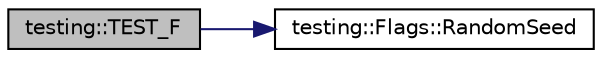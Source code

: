 digraph "testing::TEST_F"
{
 // LATEX_PDF_SIZE
  bgcolor="transparent";
  edge [fontname="Helvetica",fontsize="10",labelfontname="Helvetica",labelfontsize="10"];
  node [fontname="Helvetica",fontsize="10",shape=record];
  rankdir="LR";
  Node1 [label="testing::TEST_F",height=0.2,width=0.4,color="black", fillcolor="grey75", style="filled", fontcolor="black",tooltip=" "];
  Node1 -> Node2 [color="midnightblue",fontsize="10",style="solid",fontname="Helvetica"];
  Node2 [label="testing::Flags::RandomSeed",height=0.2,width=0.4,color="black",URL="$structtesting_1_1Flags.html#a2d4880f05d0c9bd6acd4c67ebe87f9e0",tooltip=" "];
}
